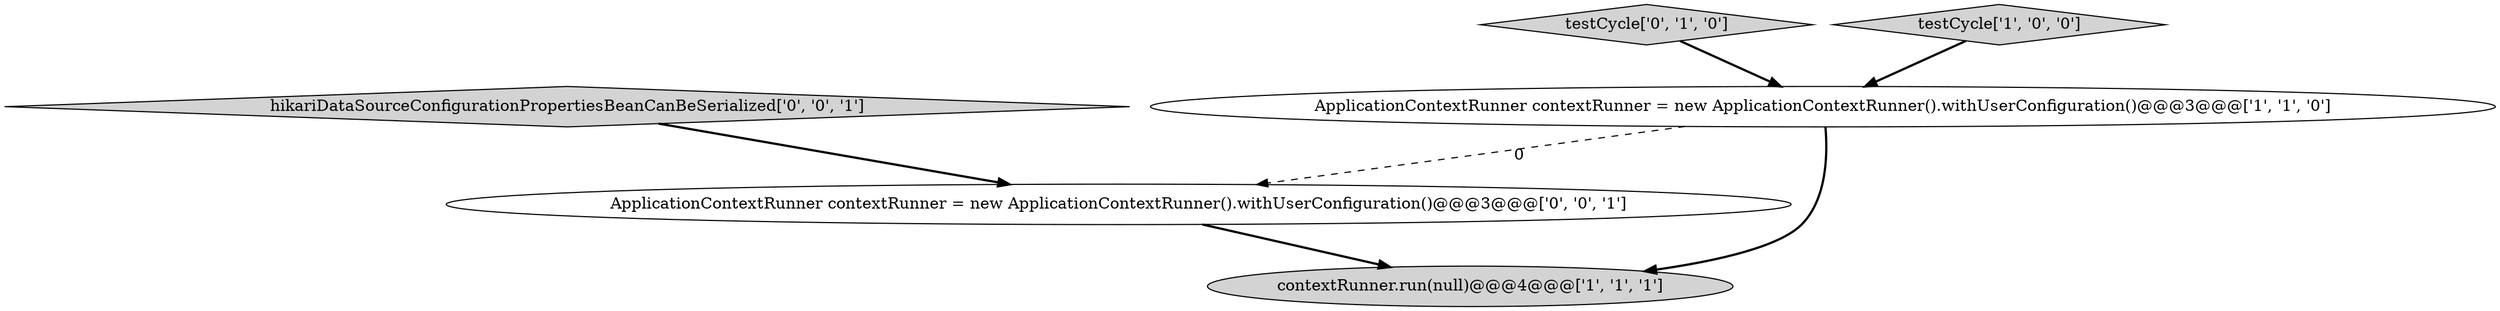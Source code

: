 digraph {
0 [style = filled, label = "ApplicationContextRunner contextRunner = new ApplicationContextRunner().withUserConfiguration()@@@3@@@['1', '1', '0']", fillcolor = white, shape = ellipse image = "AAA0AAABBB1BBB"];
3 [style = filled, label = "testCycle['0', '1', '0']", fillcolor = lightgray, shape = diamond image = "AAA0AAABBB2BBB"];
5 [style = filled, label = "ApplicationContextRunner contextRunner = new ApplicationContextRunner().withUserConfiguration()@@@3@@@['0', '0', '1']", fillcolor = white, shape = ellipse image = "AAA0AAABBB3BBB"];
4 [style = filled, label = "hikariDataSourceConfigurationPropertiesBeanCanBeSerialized['0', '0', '1']", fillcolor = lightgray, shape = diamond image = "AAA0AAABBB3BBB"];
2 [style = filled, label = "testCycle['1', '0', '0']", fillcolor = lightgray, shape = diamond image = "AAA0AAABBB1BBB"];
1 [style = filled, label = "contextRunner.run(null)@@@4@@@['1', '1', '1']", fillcolor = lightgray, shape = ellipse image = "AAA0AAABBB1BBB"];
5->1 [style = bold, label=""];
2->0 [style = bold, label=""];
0->5 [style = dashed, label="0"];
4->5 [style = bold, label=""];
0->1 [style = bold, label=""];
3->0 [style = bold, label=""];
}
